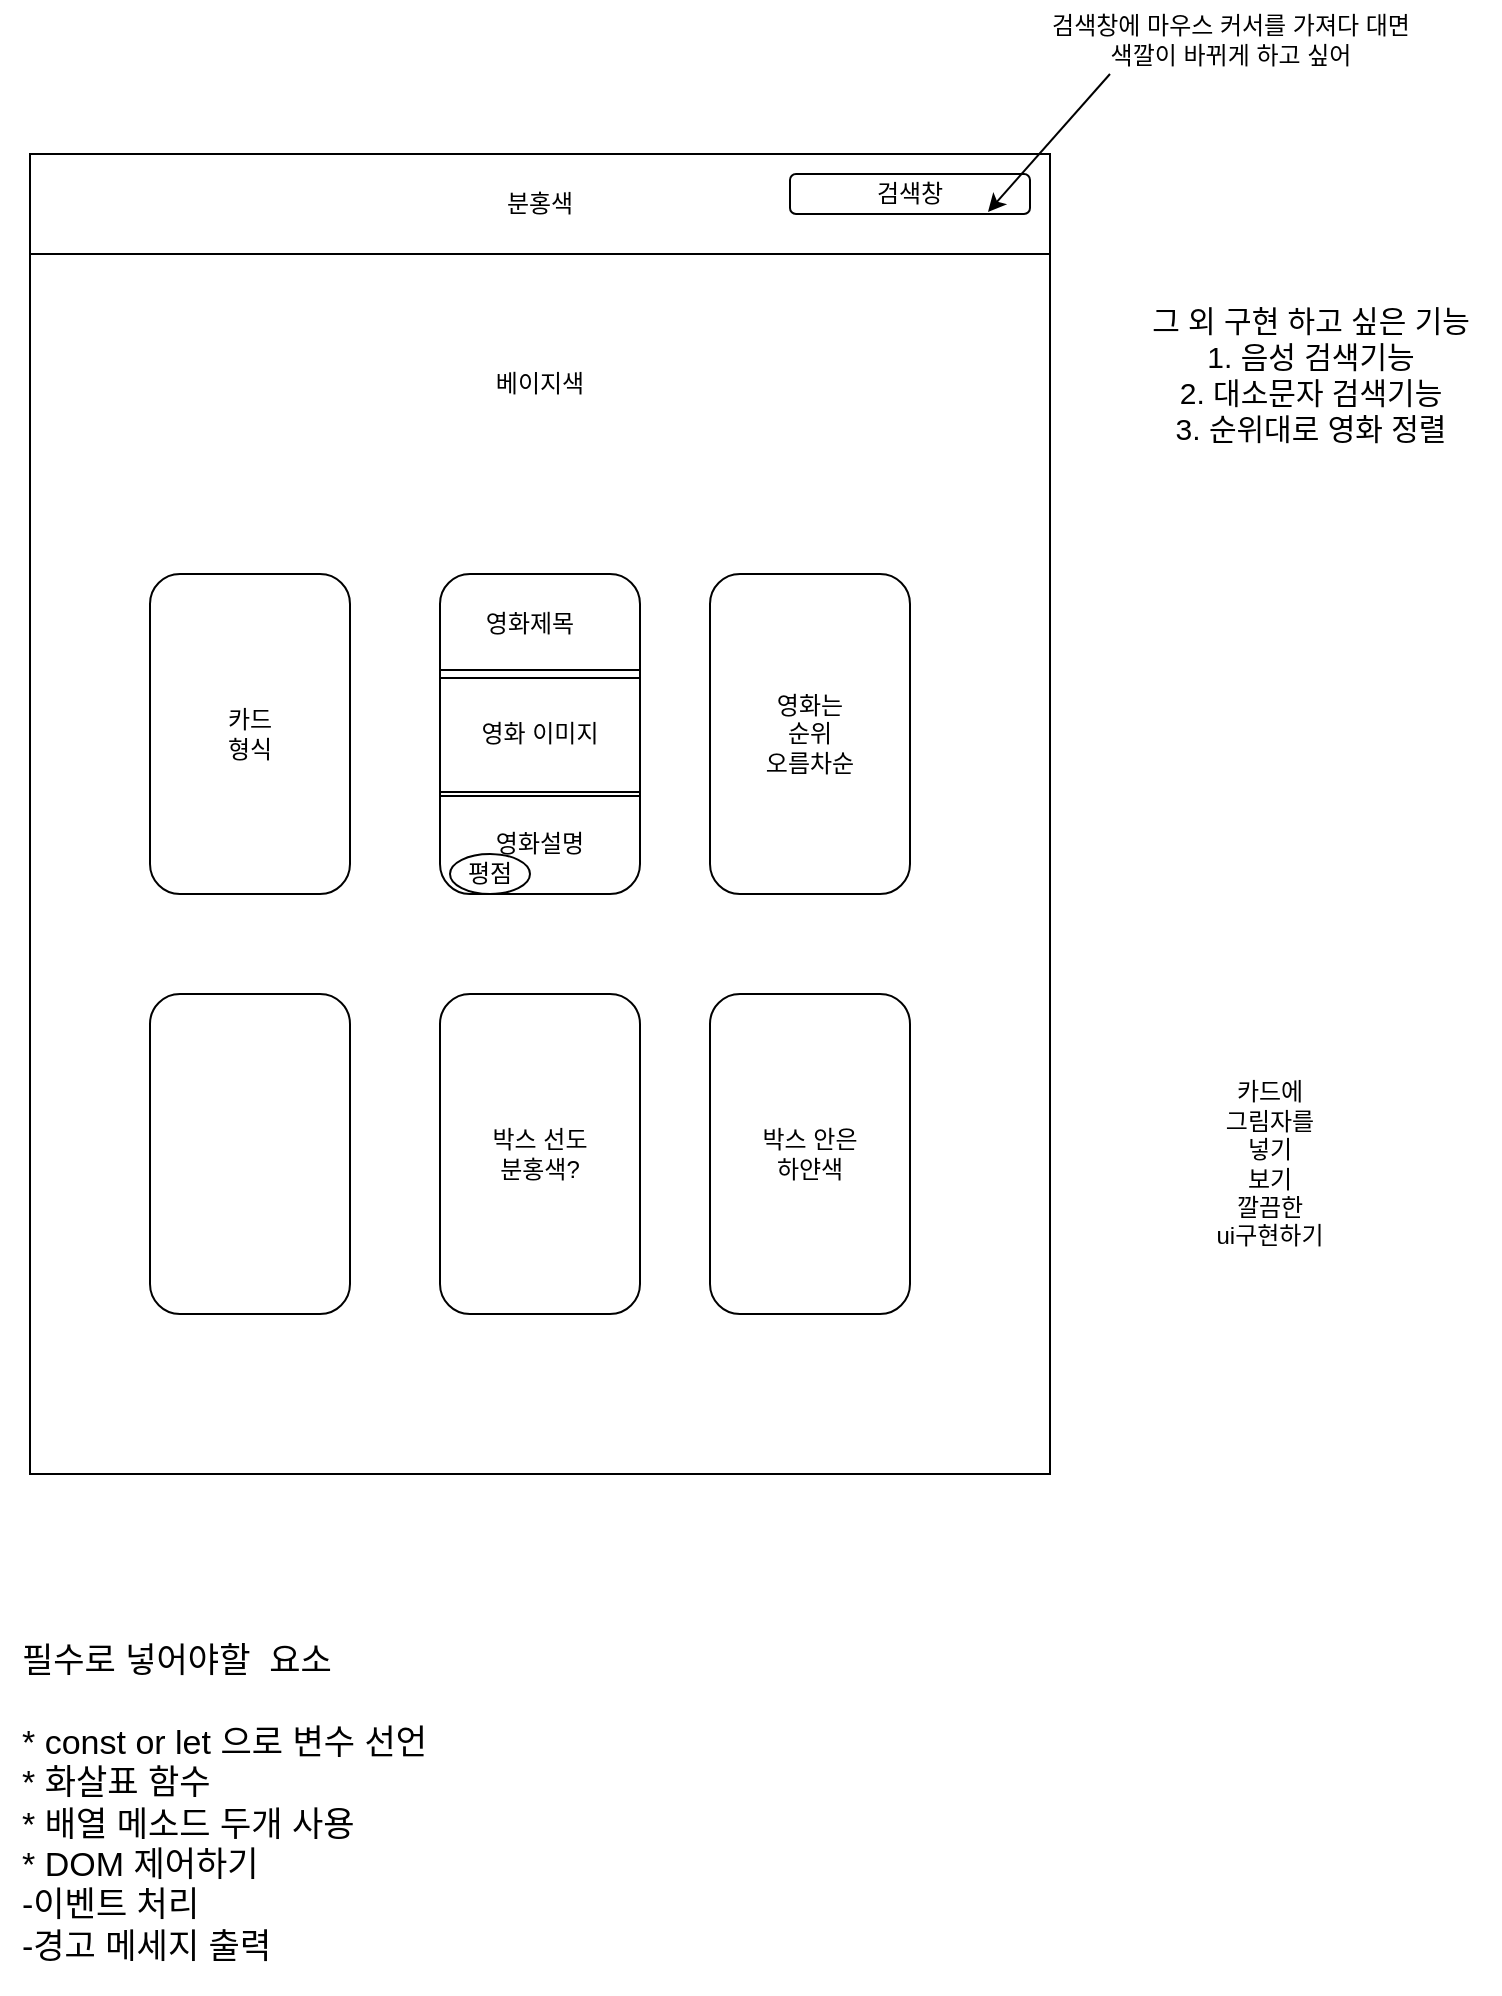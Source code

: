 <mxfile version="21.2.8" type="device">
  <diagram name="페이지-1" id="gCI7IiwotbNxQ4fzfgsU">
    <mxGraphModel dx="1098" dy="828" grid="1" gridSize="10" guides="1" tooltips="1" connect="1" arrows="1" fold="1" page="1" pageScale="1" pageWidth="827" pageHeight="1169" math="0" shadow="0">
      <root>
        <mxCell id="0" />
        <mxCell id="1" parent="0" />
        <mxCell id="HsNuz79VL3qz-SUxd8HQ-1" value="" style="rounded=0;whiteSpace=wrap;html=1;" parent="1" vertex="1">
          <mxGeometry x="60" y="150" width="510" height="660" as="geometry" />
        </mxCell>
        <mxCell id="HsNuz79VL3qz-SUxd8HQ-3" value="카드&lt;br&gt;형식" style="rounded=1;whiteSpace=wrap;html=1;" parent="1" vertex="1">
          <mxGeometry x="120" y="360" width="100" height="160" as="geometry" />
        </mxCell>
        <mxCell id="HsNuz79VL3qz-SUxd8HQ-4" value="영화 이미지" style="rounded=1;whiteSpace=wrap;html=1;" parent="1" vertex="1">
          <mxGeometry x="265" y="360" width="100" height="160" as="geometry" />
        </mxCell>
        <mxCell id="HsNuz79VL3qz-SUxd8HQ-5" value="영화는&lt;br&gt;순위&lt;br&gt;오름차순" style="rounded=1;whiteSpace=wrap;html=1;" parent="1" vertex="1">
          <mxGeometry x="400" y="360" width="100" height="160" as="geometry" />
        </mxCell>
        <mxCell id="HsNuz79VL3qz-SUxd8HQ-9" value="" style="rounded=1;whiteSpace=wrap;html=1;" parent="1" vertex="1">
          <mxGeometry x="120" y="570" width="100" height="160" as="geometry" />
        </mxCell>
        <mxCell id="HsNuz79VL3qz-SUxd8HQ-10" value="박스 선도&lt;br&gt;분홍색?" style="rounded=1;whiteSpace=wrap;html=1;" parent="1" vertex="1">
          <mxGeometry x="265" y="570" width="100" height="160" as="geometry" />
        </mxCell>
        <mxCell id="HsNuz79VL3qz-SUxd8HQ-11" value="박스 안은&lt;br&gt;하얀색" style="rounded=1;whiteSpace=wrap;html=1;" parent="1" vertex="1">
          <mxGeometry x="400" y="570" width="100" height="160" as="geometry" />
        </mxCell>
        <mxCell id="HsNuz79VL3qz-SUxd8HQ-13" value="분홍색" style="rounded=0;whiteSpace=wrap;html=1;" parent="1" vertex="1">
          <mxGeometry x="60" y="150" width="510" height="50" as="geometry" />
        </mxCell>
        <mxCell id="HsNuz79VL3qz-SUxd8HQ-16" value="검색창" style="rounded=1;whiteSpace=wrap;html=1;" parent="1" vertex="1">
          <mxGeometry x="440" y="160" width="120" height="20" as="geometry" />
        </mxCell>
        <mxCell id="HsNuz79VL3qz-SUxd8HQ-24" value="" style="shape=link;html=1;rounded=0;width=-2;" parent="1" edge="1">
          <mxGeometry width="100" relative="1" as="geometry">
            <mxPoint x="265" y="470" as="sourcePoint" />
            <mxPoint x="365" y="470" as="targetPoint" />
            <Array as="points">
              <mxPoint x="325" y="470" />
            </Array>
          </mxGeometry>
        </mxCell>
        <mxCell id="HsNuz79VL3qz-SUxd8HQ-25" value="그 외 구현 하고 싶은 기능&lt;br style=&quot;font-size: 15px;&quot;&gt;1. 음성 검색기능&lt;br style=&quot;font-size: 15px;&quot;&gt;2. 대소문자 검색기능&lt;br style=&quot;font-size: 15px;&quot;&gt;3. 순위대로 영화 정렬" style="text;html=1;align=center;verticalAlign=middle;resizable=0;points=[];autosize=1;strokeColor=none;fillColor=none;fontSize=15;" parent="1" vertex="1">
          <mxGeometry x="605" y="215" width="190" height="90" as="geometry" />
        </mxCell>
        <mxCell id="awmQQPVRGV8q2G9Gs9pZ-1" value="필수로 넣어야할&amp;nbsp; 요소&lt;br&gt;&lt;br style=&quot;font-size: 17px;&quot;&gt;* const or let 으로 변수 선언&lt;br style=&quot;font-size: 17px;&quot;&gt;* 화살표 함수&lt;br style=&quot;font-size: 17px;&quot;&gt;* 배열 메소드 두개 사용&lt;br style=&quot;font-size: 17px;&quot;&gt;* DOM 제어하기&lt;br style=&quot;font-size: 17px;&quot;&gt;-이벤트 처리&amp;nbsp;&lt;br style=&quot;font-size: 17px;&quot;&gt;-경고 메세지 출력" style="text;html=1;align=left;verticalAlign=middle;resizable=0;points=[];autosize=1;strokeColor=none;fillColor=none;spacing=11;fontSize=17;" parent="1" vertex="1">
          <mxGeometry x="45" y="880" width="250" height="190" as="geometry" />
        </mxCell>
        <mxCell id="awmQQPVRGV8q2G9Gs9pZ-4" value="영화설명" style="text;html=1;strokeColor=none;fillColor=none;align=center;verticalAlign=middle;whiteSpace=wrap;rounded=0;" parent="1" vertex="1">
          <mxGeometry x="285" y="480" width="60" height="30" as="geometry" />
        </mxCell>
        <mxCell id="2_Y8n-Xq_TotzsELdkF7-1" value="" style="endArrow=classic;html=1;rounded=0;entryX=0.825;entryY=0.95;entryDx=0;entryDy=0;entryPerimeter=0;" edge="1" parent="1" target="HsNuz79VL3qz-SUxd8HQ-16">
          <mxGeometry width="50" height="50" relative="1" as="geometry">
            <mxPoint x="600" y="110" as="sourcePoint" />
            <mxPoint x="650" y="60" as="targetPoint" />
          </mxGeometry>
        </mxCell>
        <mxCell id="2_Y8n-Xq_TotzsELdkF7-3" value="검색창에 마우스 커서를 가져다 대면&lt;br&gt;색깔이 바뀌게 하고 싶어" style="text;html=1;align=center;verticalAlign=middle;resizable=0;points=[];autosize=1;strokeColor=none;fillColor=none;" vertex="1" parent="1">
          <mxGeometry x="550" y="73" width="220" height="40" as="geometry" />
        </mxCell>
        <mxCell id="2_Y8n-Xq_TotzsELdkF7-4" value="평점" style="ellipse;whiteSpace=wrap;html=1;" vertex="1" parent="1">
          <mxGeometry x="270" y="500" width="40" height="20" as="geometry" />
        </mxCell>
        <mxCell id="2_Y8n-Xq_TotzsELdkF7-5" value="" style="shape=link;html=1;rounded=0;" edge="1" parent="1">
          <mxGeometry width="100" relative="1" as="geometry">
            <mxPoint x="265" y="410" as="sourcePoint" />
            <mxPoint x="365" y="410" as="targetPoint" />
            <Array as="points">
              <mxPoint x="310" y="410" />
            </Array>
          </mxGeometry>
        </mxCell>
        <mxCell id="2_Y8n-Xq_TotzsELdkF7-7" value="영화제목" style="text;html=1;strokeColor=none;fillColor=none;align=center;verticalAlign=middle;whiteSpace=wrap;rounded=0;" vertex="1" parent="1">
          <mxGeometry x="280" y="370" width="60" height="30" as="geometry" />
        </mxCell>
        <mxCell id="2_Y8n-Xq_TotzsELdkF7-8" value="카드에&lt;br&gt;그림자를 넣기&lt;br&gt;보기&lt;br&gt;깔끔한&lt;br&gt;ui구현하기&lt;br&gt;" style="text;html=1;strokeColor=none;fillColor=none;align=center;verticalAlign=middle;whiteSpace=wrap;rounded=0;" vertex="1" parent="1">
          <mxGeometry x="650" y="640" width="60" height="30" as="geometry" />
        </mxCell>
        <mxCell id="2_Y8n-Xq_TotzsELdkF7-9" value="베이지색" style="text;html=1;strokeColor=none;fillColor=none;align=center;verticalAlign=middle;whiteSpace=wrap;rounded=0;" vertex="1" parent="1">
          <mxGeometry x="285" y="250" width="60" height="30" as="geometry" />
        </mxCell>
      </root>
    </mxGraphModel>
  </diagram>
</mxfile>
